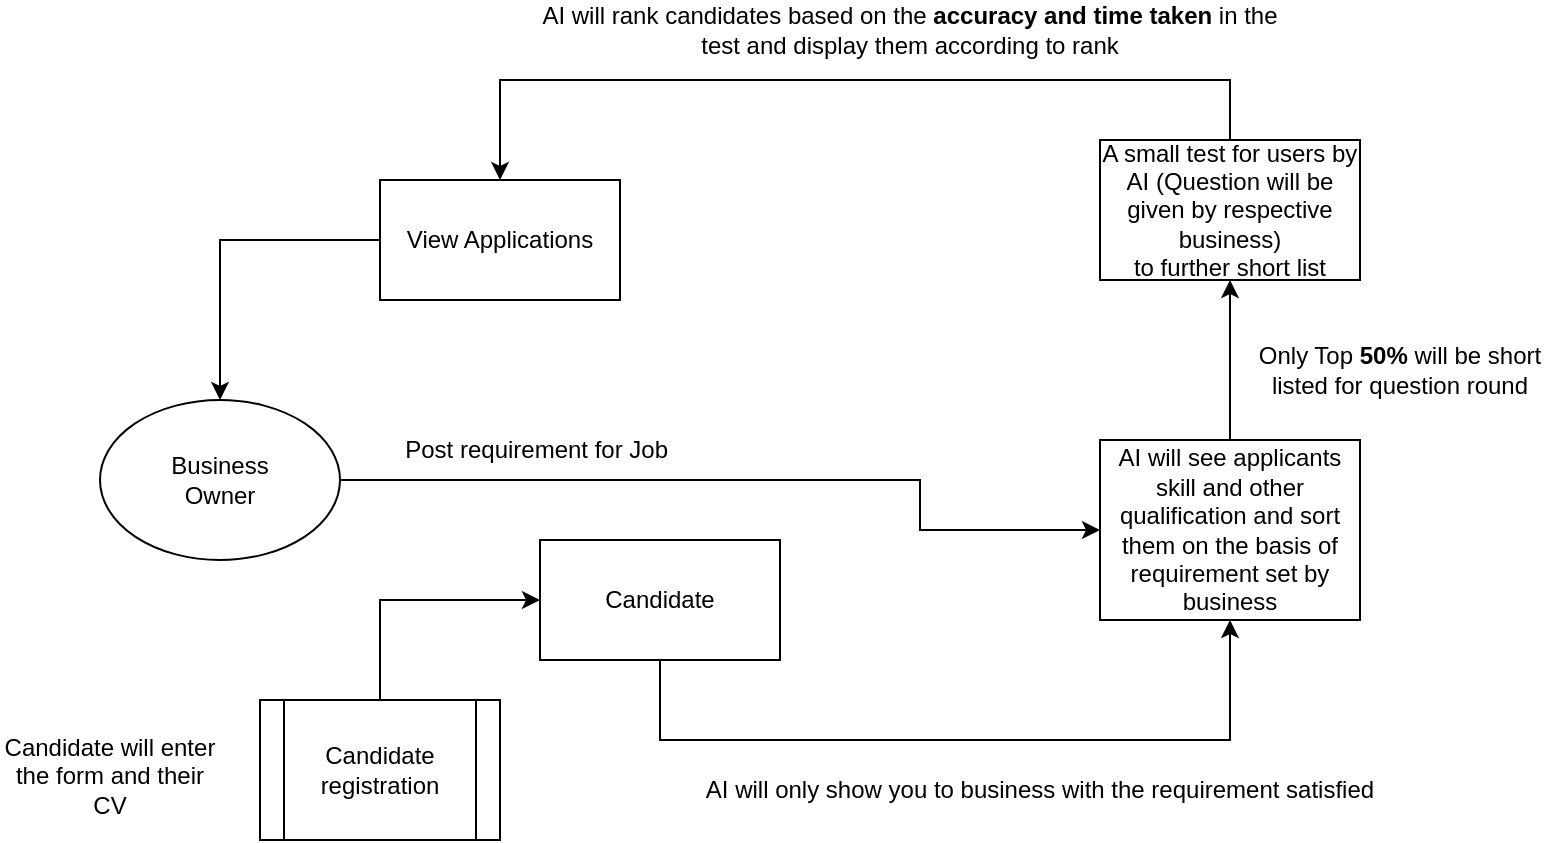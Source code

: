 <mxfile version="24.0.0" type="github">
  <diagram name="Page-1" id="0l3S1QFlzR1PN56lLV7u">
    <mxGraphModel dx="875" dy="2635" grid="1" gridSize="10" guides="1" tooltips="1" connect="1" arrows="1" fold="1" page="1" pageScale="1" pageWidth="850" pageHeight="1100" math="0" shadow="0">
      <root>
        <mxCell id="0" />
        <mxCell id="1" parent="0" />
        <mxCell id="qHE-Qj3qK6AdPJUf5GN5-1" value="View Applications" style="rounded=0;whiteSpace=wrap;html=1;" parent="1" vertex="1">
          <mxGeometry x="240" y="-1960" width="120" height="60" as="geometry" />
        </mxCell>
        <mxCell id="qHE-Qj3qK6AdPJUf5GN5-2" value="Business&lt;div&gt;Owner&lt;/div&gt;" style="ellipse;whiteSpace=wrap;html=1;" parent="1" vertex="1">
          <mxGeometry x="100" y="-1850" width="120" height="80" as="geometry" />
        </mxCell>
        <mxCell id="qHE-Qj3qK6AdPJUf5GN5-4" value="" style="endArrow=classic;html=1;rounded=0;exitX=0;exitY=0.5;exitDx=0;exitDy=0;entryX=0.5;entryY=0;entryDx=0;entryDy=0;" parent="1" source="qHE-Qj3qK6AdPJUf5GN5-1" target="qHE-Qj3qK6AdPJUf5GN5-2" edge="1">
          <mxGeometry width="50" height="50" relative="1" as="geometry">
            <mxPoint x="400" y="-1770" as="sourcePoint" />
            <mxPoint x="20" y="-1930" as="targetPoint" />
            <Array as="points">
              <mxPoint x="160" y="-1930" />
            </Array>
          </mxGeometry>
        </mxCell>
        <mxCell id="qHE-Qj3qK6AdPJUf5GN5-5" value="A small test for users by AI (Question will be given by respective business)&lt;div&gt;to further short list&lt;/div&gt;" style="rounded=0;whiteSpace=wrap;html=1;" parent="1" vertex="1">
          <mxGeometry x="600" y="-1980" width="130" height="70" as="geometry" />
        </mxCell>
        <mxCell id="qHE-Qj3qK6AdPJUf5GN5-6" value="AI will see applicants skill and other qualification and sort them on the basis of requirement set by business" style="rounded=0;whiteSpace=wrap;html=1;" parent="1" vertex="1">
          <mxGeometry x="600" y="-1830" width="130" height="90" as="geometry" />
        </mxCell>
        <mxCell id="qHE-Qj3qK6AdPJUf5GN5-7" value="Candidate" style="rounded=0;whiteSpace=wrap;html=1;" parent="1" vertex="1">
          <mxGeometry x="320" y="-1780" width="120" height="60" as="geometry" />
        </mxCell>
        <mxCell id="qHE-Qj3qK6AdPJUf5GN5-10" value="Candidate&lt;div&gt;registration&lt;/div&gt;" style="shape=process;whiteSpace=wrap;html=1;backgroundOutline=1;" parent="1" vertex="1">
          <mxGeometry x="180" y="-1700" width="120" height="70" as="geometry" />
        </mxCell>
        <mxCell id="qHE-Qj3qK6AdPJUf5GN5-12" value="" style="endArrow=classic;html=1;rounded=0;exitX=0.5;exitY=0;exitDx=0;exitDy=0;entryX=0.5;entryY=0;entryDx=0;entryDy=0;" parent="1" source="qHE-Qj3qK6AdPJUf5GN5-5" target="qHE-Qj3qK6AdPJUf5GN5-1" edge="1">
          <mxGeometry width="50" height="50" relative="1" as="geometry">
            <mxPoint x="290" y="-1820" as="sourcePoint" />
            <mxPoint x="340" y="-1870" as="targetPoint" />
            <Array as="points">
              <mxPoint x="665" y="-2010" />
              <mxPoint x="525" y="-2010" />
              <mxPoint x="410" y="-2010" />
              <mxPoint x="300" y="-2010" />
            </Array>
          </mxGeometry>
        </mxCell>
        <mxCell id="qHE-Qj3qK6AdPJUf5GN5-13" value="" style="endArrow=classic;html=1;rounded=0;entryX=0;entryY=0.5;entryDx=0;entryDy=0;exitX=0.5;exitY=0;exitDx=0;exitDy=0;" parent="1" source="qHE-Qj3qK6AdPJUf5GN5-10" target="qHE-Qj3qK6AdPJUf5GN5-7" edge="1">
          <mxGeometry width="50" height="50" relative="1" as="geometry">
            <mxPoint x="340" y="-1800" as="sourcePoint" />
            <mxPoint x="390" y="-1850" as="targetPoint" />
            <Array as="points">
              <mxPoint x="240" y="-1750" />
            </Array>
          </mxGeometry>
        </mxCell>
        <mxCell id="qHE-Qj3qK6AdPJUf5GN5-14" value="" style="endArrow=classic;html=1;rounded=0;entryX=0.5;entryY=1;entryDx=0;entryDy=0;exitX=0.5;exitY=1;exitDx=0;exitDy=0;" parent="1" source="qHE-Qj3qK6AdPJUf5GN5-7" target="qHE-Qj3qK6AdPJUf5GN5-6" edge="1">
          <mxGeometry width="50" height="50" relative="1" as="geometry">
            <mxPoint x="340" y="-1800" as="sourcePoint" />
            <mxPoint x="390" y="-1850" as="targetPoint" />
            <Array as="points">
              <mxPoint x="380" y="-1680" />
              <mxPoint x="520" y="-1680" />
              <mxPoint x="665" y="-1680" />
            </Array>
          </mxGeometry>
        </mxCell>
        <mxCell id="qHE-Qj3qK6AdPJUf5GN5-15" value="" style="endArrow=classic;html=1;rounded=0;entryX=0.5;entryY=1;entryDx=0;entryDy=0;exitX=0.5;exitY=0;exitDx=0;exitDy=0;" parent="1" source="qHE-Qj3qK6AdPJUf5GN5-6" target="qHE-Qj3qK6AdPJUf5GN5-5" edge="1">
          <mxGeometry width="50" height="50" relative="1" as="geometry">
            <mxPoint x="340" y="-1800" as="sourcePoint" />
            <mxPoint x="390" y="-1850" as="targetPoint" />
            <Array as="points" />
          </mxGeometry>
        </mxCell>
        <mxCell id="qHE-Qj3qK6AdPJUf5GN5-16" value="AI will rank candidates based on the &lt;b&gt;accuracy and time taken&lt;/b&gt; in the test and display them according to rank" style="text;html=1;align=center;verticalAlign=middle;whiteSpace=wrap;rounded=0;" parent="1" vertex="1">
          <mxGeometry x="320" y="-2050" width="370" height="30" as="geometry" />
        </mxCell>
        <mxCell id="qHE-Qj3qK6AdPJUf5GN5-17" value="Only Top &lt;b&gt;50%&lt;/b&gt; will be short listed for question round" style="text;html=1;align=center;verticalAlign=middle;whiteSpace=wrap;rounded=0;fontStyle=0" parent="1" vertex="1">
          <mxGeometry x="670" y="-1880" width="160" height="30" as="geometry" />
        </mxCell>
        <mxCell id="qHE-Qj3qK6AdPJUf5GN5-18" value="AI will only show you to business with the requirement satisfied" style="text;html=1;align=center;verticalAlign=middle;whiteSpace=wrap;rounded=0;" parent="1" vertex="1">
          <mxGeometry x="400" y="-1670" width="340" height="30" as="geometry" />
        </mxCell>
        <mxCell id="qHE-Qj3qK6AdPJUf5GN5-19" value="Candidate&amp;nbsp;will enter the form and their CV" style="text;html=1;align=center;verticalAlign=middle;whiteSpace=wrap;rounded=0;" parent="1" vertex="1">
          <mxGeometry x="50" y="-1685" width="110" height="45" as="geometry" />
        </mxCell>
        <mxCell id="ff0L9XpFBWpxdVOWdkGR-1" value="" style="endArrow=classic;html=1;rounded=0;exitX=1;exitY=0.5;exitDx=0;exitDy=0;entryX=0;entryY=0.5;entryDx=0;entryDy=0;" edge="1" parent="1" source="qHE-Qj3qK6AdPJUf5GN5-2" target="qHE-Qj3qK6AdPJUf5GN5-6">
          <mxGeometry width="50" height="50" relative="1" as="geometry">
            <mxPoint x="420" y="-1810" as="sourcePoint" />
            <mxPoint x="470" y="-1860" as="targetPoint" />
            <Array as="points">
              <mxPoint x="380" y="-1810" />
              <mxPoint x="510" y="-1810" />
              <mxPoint x="510" y="-1785" />
            </Array>
          </mxGeometry>
        </mxCell>
        <mxCell id="ff0L9XpFBWpxdVOWdkGR-2" value="Post requirement for Job&amp;nbsp;" style="text;html=1;align=center;verticalAlign=middle;whiteSpace=wrap;rounded=0;" vertex="1" parent="1">
          <mxGeometry x="215" y="-1840" width="210" height="30" as="geometry" />
        </mxCell>
      </root>
    </mxGraphModel>
  </diagram>
</mxfile>
